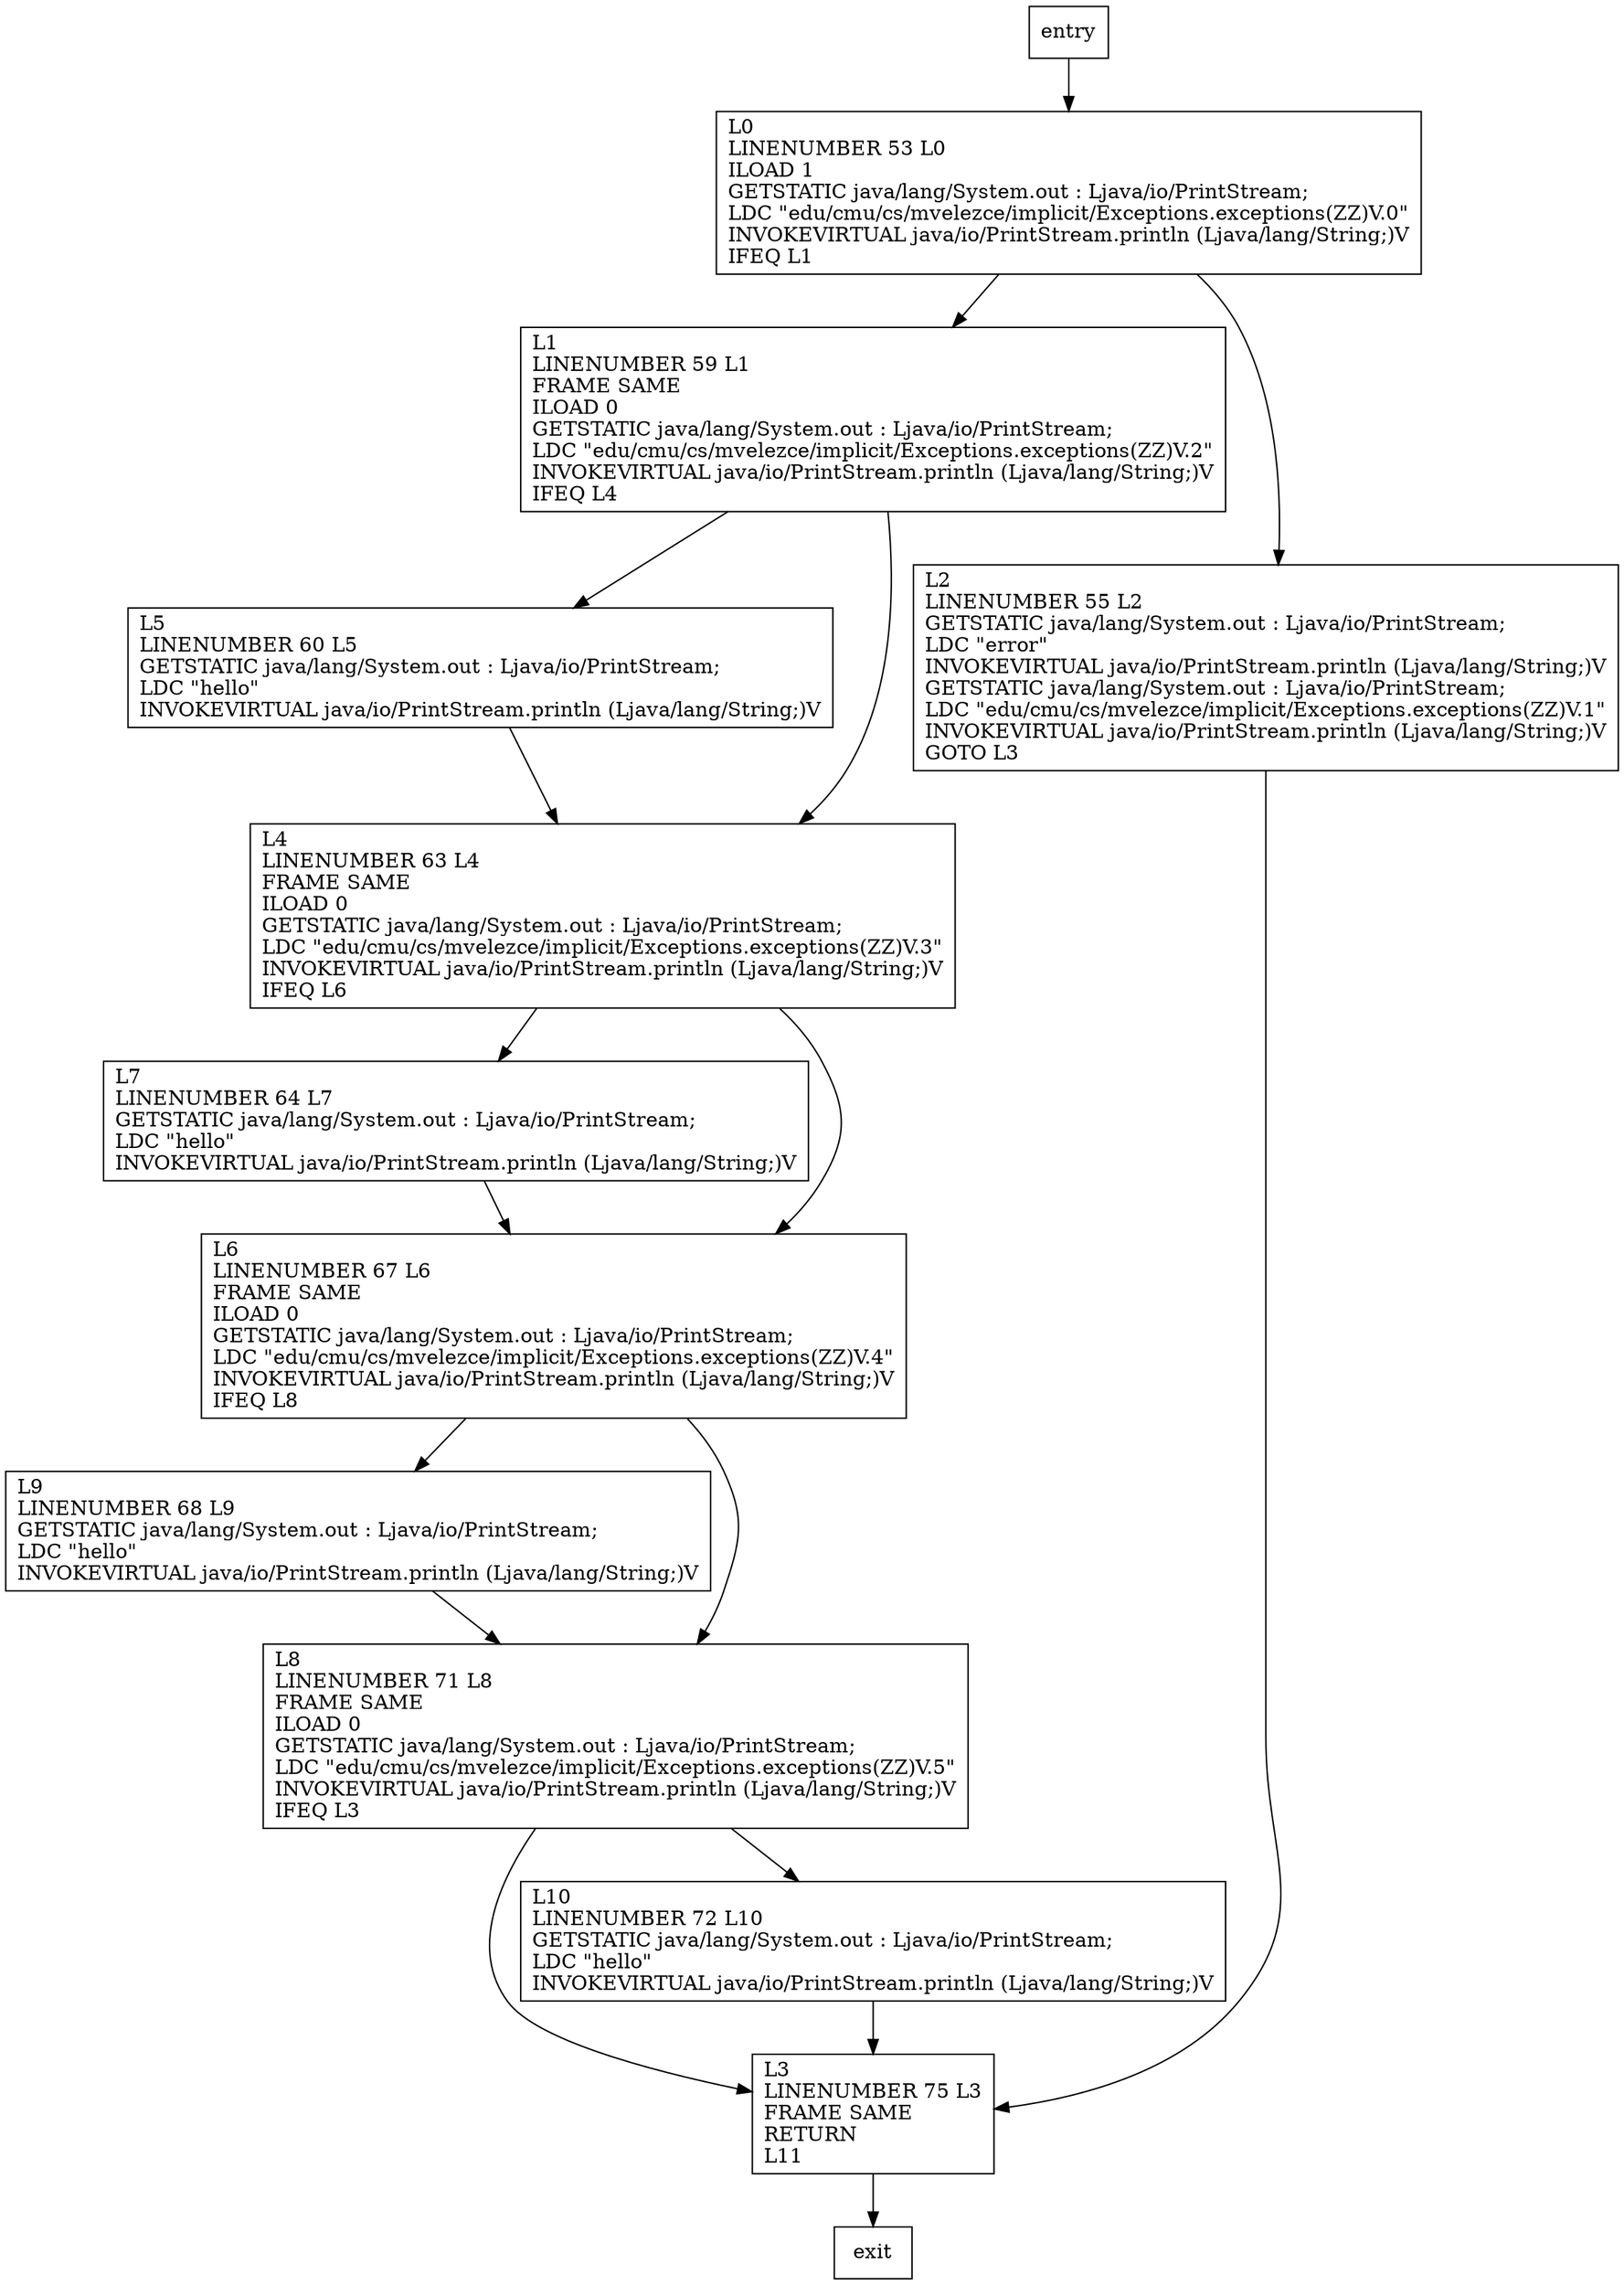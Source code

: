 digraph exceptions {
node [shape=record];
2141179775 [label="L7\lLINENUMBER 64 L7\lGETSTATIC java/lang/System.out : Ljava/io/PrintStream;\lLDC \"hello\"\lINVOKEVIRTUAL java/io/PrintStream.println (Ljava/lang/String;)V\l"];
439928219 [label="L5\lLINENUMBER 60 L5\lGETSTATIC java/lang/System.out : Ljava/io/PrintStream;\lLDC \"hello\"\lINVOKEVIRTUAL java/io/PrintStream.println (Ljava/lang/String;)V\l"];
341748265 [label="L3\lLINENUMBER 75 L3\lFRAME SAME\lRETURN\lL11\l"];
1151755506 [label="L6\lLINENUMBER 67 L6\lFRAME SAME\lILOAD 0\lGETSTATIC java/lang/System.out : Ljava/io/PrintStream;\lLDC \"edu/cmu/cs/mvelezce/implicit/Exceptions.exceptions(ZZ)V.4\"\lINVOKEVIRTUAL java/io/PrintStream.println (Ljava/lang/String;)V\lIFEQ L8\l"];
592959754 [label="L9\lLINENUMBER 68 L9\lGETSTATIC java/lang/System.out : Ljava/io/PrintStream;\lLDC \"hello\"\lINVOKEVIRTUAL java/io/PrintStream.println (Ljava/lang/String;)V\l"];
1627428162 [label="L0\lLINENUMBER 53 L0\lILOAD 1\lGETSTATIC java/lang/System.out : Ljava/io/PrintStream;\lLDC \"edu/cmu/cs/mvelezce/implicit/Exceptions.exceptions(ZZ)V.0\"\lINVOKEVIRTUAL java/io/PrintStream.println (Ljava/lang/String;)V\lIFEQ L1\l"];
2138564891 [label="L4\lLINENUMBER 63 L4\lFRAME SAME\lILOAD 0\lGETSTATIC java/lang/System.out : Ljava/io/PrintStream;\lLDC \"edu/cmu/cs/mvelezce/implicit/Exceptions.exceptions(ZZ)V.3\"\lINVOKEVIRTUAL java/io/PrintStream.println (Ljava/lang/String;)V\lIFEQ L6\l"];
364604394 [label="L10\lLINENUMBER 72 L10\lGETSTATIC java/lang/System.out : Ljava/io/PrintStream;\lLDC \"hello\"\lINVOKEVIRTUAL java/io/PrintStream.println (Ljava/lang/String;)V\l"];
2011791487 [label="L1\lLINENUMBER 59 L1\lFRAME SAME\lILOAD 0\lGETSTATIC java/lang/System.out : Ljava/io/PrintStream;\lLDC \"edu/cmu/cs/mvelezce/implicit/Exceptions.exceptions(ZZ)V.2\"\lINVOKEVIRTUAL java/io/PrintStream.println (Ljava/lang/String;)V\lIFEQ L4\l"];
1150284200 [label="L2\lLINENUMBER 55 L2\lGETSTATIC java/lang/System.out : Ljava/io/PrintStream;\lLDC \"error\"\lINVOKEVIRTUAL java/io/PrintStream.println (Ljava/lang/String;)V\lGETSTATIC java/lang/System.out : Ljava/io/PrintStream;\lLDC \"edu/cmu/cs/mvelezce/implicit/Exceptions.exceptions(ZZ)V.1\"\lINVOKEVIRTUAL java/io/PrintStream.println (Ljava/lang/String;)V\lGOTO L3\l"];
1663619914 [label="L8\lLINENUMBER 71 L8\lFRAME SAME\lILOAD 0\lGETSTATIC java/lang/System.out : Ljava/io/PrintStream;\lLDC \"edu/cmu/cs/mvelezce/implicit/Exceptions.exceptions(ZZ)V.5\"\lINVOKEVIRTUAL java/io/PrintStream.println (Ljava/lang/String;)V\lIFEQ L3\l"];
entry;
exit;
2141179775 -> 1151755506;
341748265 -> exit;
592959754 -> 1663619914;
2138564891 -> 2141179775;
2138564891 -> 1151755506;
364604394 -> 341748265;
2011791487 -> 439928219;
2011791487 -> 2138564891;
1150284200 -> 341748265;
1663619914 -> 341748265;
1663619914 -> 364604394;
entry -> 1627428162;
439928219 -> 2138564891;
1151755506 -> 592959754;
1151755506 -> 1663619914;
1627428162 -> 2011791487;
1627428162 -> 1150284200;
}
